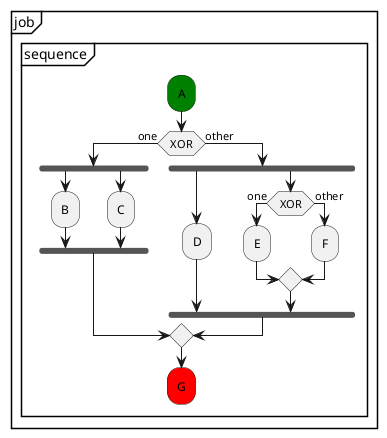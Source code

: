 @startuml
partition "job" {
  group "sequence"
    #green:A;
    if (XOR) then (one)
      fork
        :B;
      fork again
        :C;
      end fork
    else (other)   
      fork
        :D;
      fork again
        if (XOR) then (one)
          :E;
        else (other)
          :F;
        endif    
      end fork
    endif  
    #red:G;
  end group  
}
@enduml
